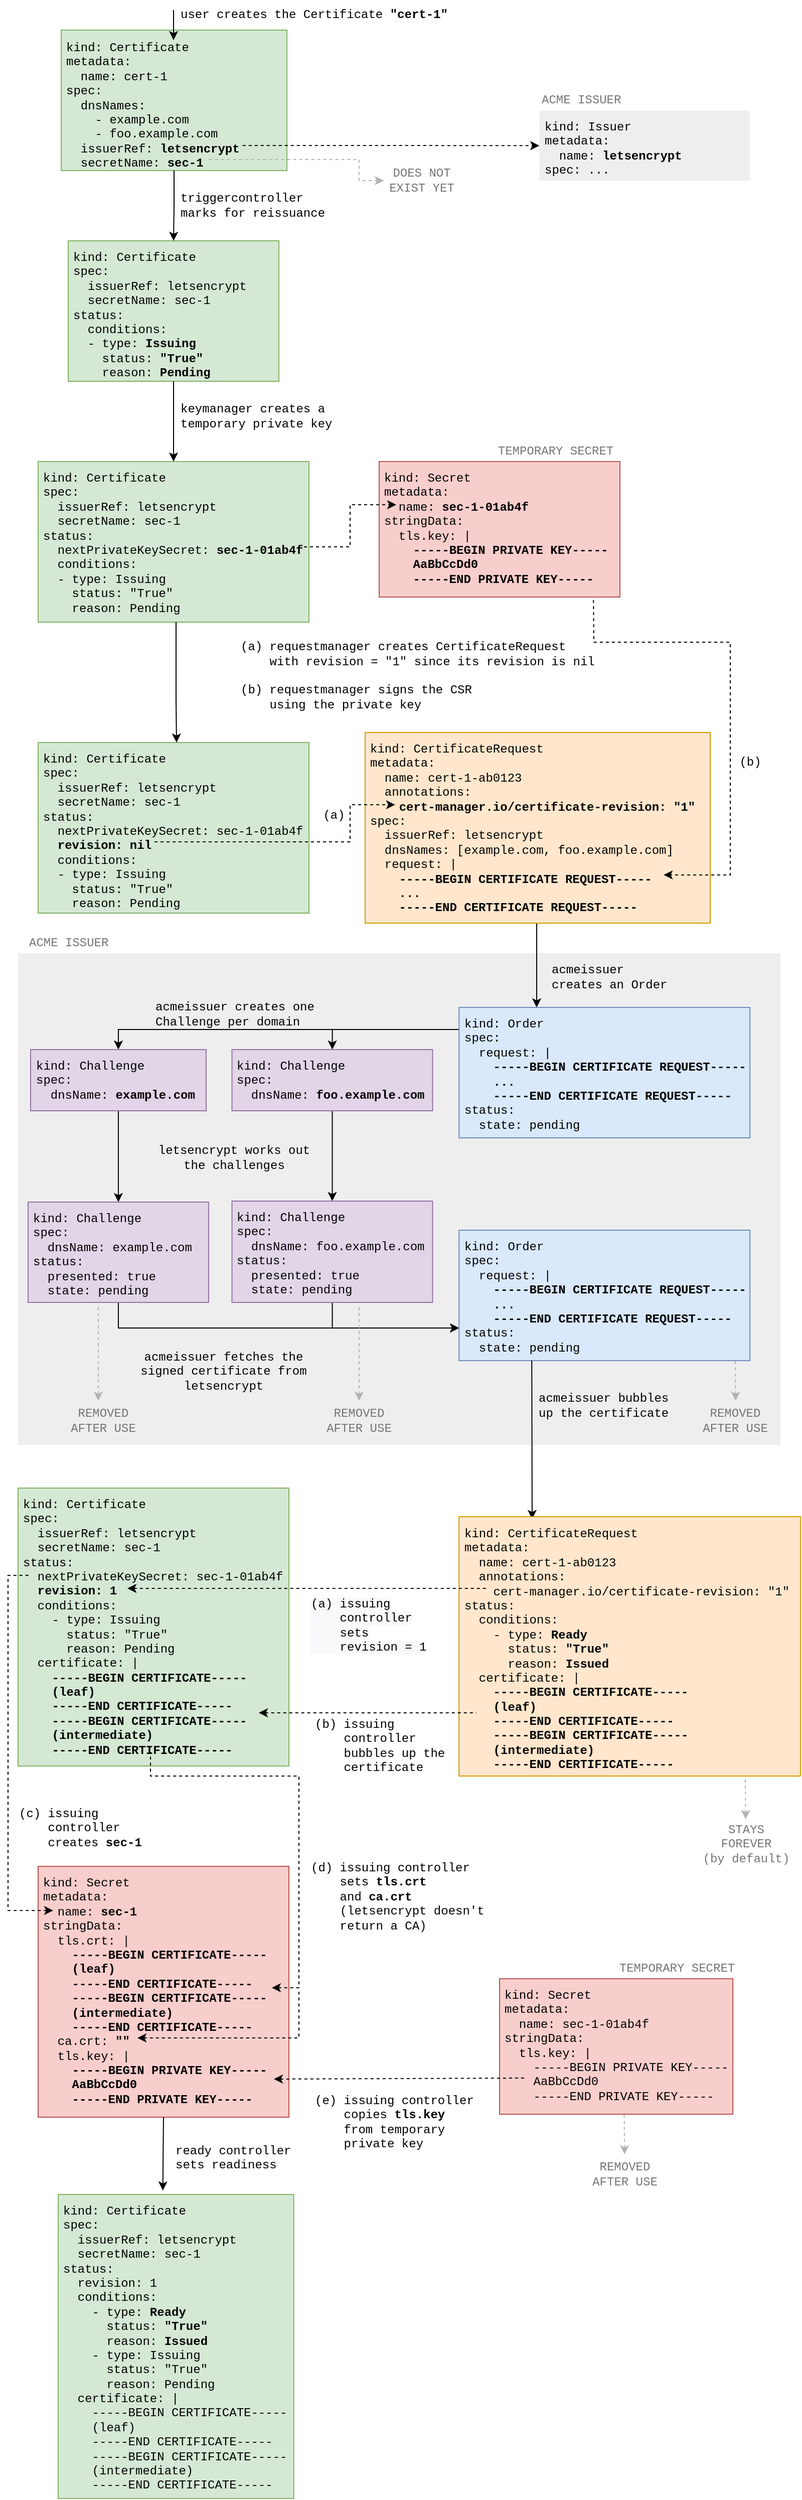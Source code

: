 <mxfile version="14.7.1" type="google"><diagram id="AW3OrBCQwjyOdo3bwChp" name="Page-1"><mxGraphModel dx="2943" dy="3203" grid="1" gridSize="10" guides="1" tooltips="1" connect="1" arrows="1" fold="1" page="1" pageScale="1" pageWidth="827" pageHeight="1169" math="0" shadow="0"><root><mxCell id="0"/><mxCell id="1" parent="0"/><mxCell id="MYaeiiRs0e1uR92Mewc--26" value="" style="rounded=0;whiteSpace=wrap;html=1;align=center;fontFamily=Courier New;strokeColor=none;fillColor=#EEEEEE;" vertex="1" parent="1"><mxGeometry x="30" y="950" width="760" height="490" as="geometry"/></mxCell><mxCell id="TSZrMiCZuQzLwb3cwMG9-14" style="edgeStyle=orthogonalEdgeStyle;rounded=0;orthogonalLoop=1;jettySize=auto;html=1;fontFamily=Courier New;endArrow=classic;endFill=1;" parent="1" source="ZZ92xPVQZ7XZ2kMUYkGM-23" target="TSZrMiCZuQzLwb3cwMG9-12" edge="1"><mxGeometry relative="1" as="geometry"><mxPoint x="562" y="1060" as="targetPoint"/><Array as="points"><mxPoint x="547" y="968"/><mxPoint x="547" y="968"/></Array></mxGeometry></mxCell><mxCell id="ZZ92xPVQZ7XZ2kMUYkGM-23" value="kind: CertificateRequest&lt;br&gt;metadata:&lt;br&gt;&amp;nbsp; name:&amp;nbsp;cert-1-ab0123&lt;br&gt;&amp;nbsp; annotations:&lt;br&gt;&amp;nbsp; &amp;nbsp; &lt;b&gt;cert-manager.io/certificate-revision:&amp;nbsp;&quot;1&quot;&lt;/b&gt;&lt;br&gt;spec:&lt;br&gt;&amp;nbsp; issuerRef: letsencrypt&lt;br&gt;&amp;nbsp; dnsNames:&amp;nbsp;[example.com, foo.example.com]&lt;br&gt;&amp;nbsp; request: |&lt;br&gt;&lt;b&gt;&amp;nbsp; &amp;nbsp;&amp;nbsp;&lt;span&gt;-----BEGIN CERTIFICATE REQUEST-----&lt;br&gt;&amp;nbsp; &amp;nbsp; ...&lt;br&gt;&lt;/span&gt;&lt;/b&gt;&lt;div&gt;&lt;b&gt;&amp;nbsp; &amp;nbsp; -----END CERTIFICATE REQUEST-----&lt;/b&gt;&lt;/div&gt;&lt;div&gt;&lt;br&gt;&lt;/div&gt;" style="text;html=1;strokeColor=#d79b00;fillColor=#ffe6cc;align=left;verticalAlign=top;whiteSpace=wrap;rounded=0;fontFamily=Courier New;spacingTop=0;spacingBottom=0;spacing=5;" parent="1" vertex="1"><mxGeometry x="376" y="730" width="344" height="190" as="geometry"/></mxCell><mxCell id="SW6BRf9NdE8UDbDrH991-26" value="kind: Issuer&lt;br&gt;metadata:&lt;br&gt;&amp;nbsp; name: &lt;b&gt;letsencrypt&lt;/b&gt;&lt;br&gt;spec: ..." style="text;html=1;align=left;verticalAlign=top;whiteSpace=wrap;rounded=0;fontFamily=Courier New;spacing=5;fillColor=#EEEEEE;" parent="1" vertex="1"><mxGeometry x="549.63" y="110.33" width="210" height="69.67" as="geometry"/></mxCell><mxCell id="SW6BRf9NdE8UDbDrH991-5" value="user creates the Certificate &lt;b&gt;&quot;cert-1&quot;&lt;/b&gt;" style="text;html=1;strokeColor=none;fillColor=none;align=left;verticalAlign=middle;whiteSpace=wrap;rounded=0;fontFamily=Courier New;" parent="1" vertex="1"><mxGeometry x="190" width="290" height="30" as="geometry"/></mxCell><mxCell id="SW6BRf9NdE8UDbDrH991-7" value="triggercontroller marks for reissuance" style="text;html=1;strokeColor=none;fillColor=none;align=left;verticalAlign=middle;whiteSpace=wrap;rounded=0;fontFamily=Courier New;" parent="1" vertex="1"><mxGeometry x="190" y="190" width="150" height="30" as="geometry"/></mxCell><mxCell id="SW6BRf9NdE8UDbDrH991-16" value="" style="group;fontFamily=Courier New;" parent="1" vertex="1" connectable="0"><mxGeometry x="73" y="30" width="225" height="140" as="geometry"/></mxCell><mxCell id="SW6BRf9NdE8UDbDrH991-1" value="" style="rounded=0;whiteSpace=wrap;html=1;fillColor=#d5e8d4;strokeColor=#82b366;fontFamily=Courier New;" parent="SW6BRf9NdE8UDbDrH991-16" vertex="1"><mxGeometry width="225" height="140" as="geometry"/></mxCell><mxCell id="SW6BRf9NdE8UDbDrH991-2" value="kind: Certificate&lt;br&gt;metadata:&lt;br&gt;&amp;nbsp; name: cert-1&lt;br&gt;spec:&lt;br&gt;&amp;nbsp; dnsNames:&lt;br&gt;&amp;nbsp; &amp;nbsp; - example.com&lt;br&gt;&amp;nbsp; &amp;nbsp; - foo.example.com&lt;br&gt;&amp;nbsp; issuerRef: &lt;b&gt;letsencrypt&lt;/b&gt;&lt;br&gt;&amp;nbsp; secretName: &lt;b&gt;sec-1&lt;/b&gt;" style="text;html=1;strokeColor=none;fillColor=none;align=left;verticalAlign=top;whiteSpace=wrap;rounded=0;fontFamily=Courier New;spacing=5;" parent="SW6BRf9NdE8UDbDrH991-16" vertex="1"><mxGeometry y="0.66" width="225" height="139.34" as="geometry"/></mxCell><mxCell id="SW6BRf9NdE8UDbDrH991-17" value="" style="group;fontFamily=Courier New;" parent="1" vertex="1" connectable="0"><mxGeometry x="80" y="240" width="210" height="140" as="geometry"/></mxCell><mxCell id="SW6BRf9NdE8UDbDrH991-8" value="" style="rounded=0;whiteSpace=wrap;html=1;fillColor=#d5e8d4;strokeColor=#82b366;fontFamily=Courier New;" parent="SW6BRf9NdE8UDbDrH991-17" vertex="1"><mxGeometry width="210" height="140" as="geometry"/></mxCell><mxCell id="SW6BRf9NdE8UDbDrH991-9" value="kind: Certificate&lt;br&gt;spec:&lt;br&gt;&amp;nbsp; issuerRef: letsencrypt&lt;br&gt;&amp;nbsp; secretName: sec-1&lt;br&gt;status:&lt;br&gt;&amp;nbsp; conditions:&lt;br&gt;&amp;nbsp; - type: &lt;b&gt;Issuing&lt;/b&gt;&lt;br&gt;&amp;nbsp; &amp;nbsp; status: &lt;b&gt;&quot;True&quot;&lt;/b&gt;&lt;br&gt;&amp;nbsp; &amp;nbsp; reason: &lt;b&gt;Pending&lt;/b&gt;" style="text;html=1;strokeColor=none;fillColor=none;align=left;verticalAlign=top;whiteSpace=wrap;rounded=0;fontFamily=Courier New;spacingTop=0;spacingBottom=0;spacing=5;" parent="SW6BRf9NdE8UDbDrH991-17" vertex="1"><mxGeometry width="210.0" height="140" as="geometry"/></mxCell><mxCell id="SW6BRf9NdE8UDbDrH991-18" style="edgeStyle=orthogonalEdgeStyle;rounded=0;orthogonalLoop=1;jettySize=auto;html=1;exitX=0.5;exitY=1;exitDx=0;exitDy=0;entryX=0.5;entryY=0;entryDx=0;entryDy=0;fontFamily=Courier New;endArrow=classic;endFill=1;" parent="1" source="SW6BRf9NdE8UDbDrH991-2" target="SW6BRf9NdE8UDbDrH991-9" edge="1"><mxGeometry relative="1" as="geometry"/></mxCell><mxCell id="SW6BRf9NdE8UDbDrH991-19" style="edgeStyle=orthogonalEdgeStyle;rounded=0;orthogonalLoop=1;jettySize=auto;html=1;exitX=0.5;exitY=1;exitDx=0;exitDy=0;fontFamily=Courier New;endArrow=classic;endFill=1;" parent="1" edge="1"><mxGeometry relative="1" as="geometry"><mxPoint x="185" y="10" as="sourcePoint"/><mxPoint x="185" y="40" as="targetPoint"/></mxGeometry></mxCell><mxCell id="ZZ92xPVQZ7XZ2kMUYkGM-2" value="" style="endArrow=classic;html=1;fontFamily=Courier New;exitX=0.804;exitY=0.835;exitDx=0;exitDy=0;exitPerimeter=0;dashed=1;edgeStyle=elbowEdgeStyle;rounded=0;entryX=0;entryY=0.5;entryDx=0;entryDy=0;" parent="1" edge="1" target="SW6BRf9NdE8UDbDrH991-26"><mxGeometry width="50" height="50" relative="1" as="geometry"><mxPoint x="253.9" y="145.009" as="sourcePoint"/><mxPoint x="540" y="145" as="targetPoint"/></mxGeometry></mxCell><mxCell id="ZZ92xPVQZ7XZ2kMUYkGM-5" value="" style="group;fontFamily=Courier New;" parent="1" vertex="1" connectable="0"><mxGeometry x="50" y="460" width="270" height="160" as="geometry"/></mxCell><mxCell id="ZZ92xPVQZ7XZ2kMUYkGM-6" value="" style="rounded=0;whiteSpace=wrap;html=1;fillColor=#d5e8d4;strokeColor=#82b366;fontFamily=Courier New;" parent="ZZ92xPVQZ7XZ2kMUYkGM-5" vertex="1"><mxGeometry width="270" height="160" as="geometry"/></mxCell><mxCell id="ZZ92xPVQZ7XZ2kMUYkGM-7" value="kind: Certificate&lt;br&gt;spec:&lt;br&gt;&amp;nbsp; issuerRef: letsencrypt&lt;br&gt;&amp;nbsp; secretName: sec-1&lt;br&gt;status:&lt;br&gt;&amp;nbsp; nextPrivateKeySecret: &lt;b&gt;sec-1-01ab4f&lt;/b&gt;&lt;br&gt;&amp;nbsp; conditions:&lt;br&gt;&amp;nbsp; - type: Issuing&lt;br&gt;&amp;nbsp; &amp;nbsp; status: &quot;True&quot;&lt;br&gt;&amp;nbsp; &amp;nbsp; reason: Pending" style="text;html=1;strokeColor=none;fillColor=none;align=left;verticalAlign=top;whiteSpace=wrap;rounded=0;fontFamily=Courier New;spacingTop=0;spacingBottom=0;spacing=5;" parent="ZZ92xPVQZ7XZ2kMUYkGM-5" vertex="1"><mxGeometry width="270.0" height="160" as="geometry"/></mxCell><mxCell id="ZZ92xPVQZ7XZ2kMUYkGM-8" style="edgeStyle=elbowEdgeStyle;rounded=0;orthogonalLoop=1;jettySize=auto;html=1;exitX=0.5;exitY=1;exitDx=0;exitDy=0;entryX=0.5;entryY=0;entryDx=0;entryDy=0;fontFamily=Courier New;endArrow=classic;endFill=1;elbow=vertical;" parent="1" source="SW6BRf9NdE8UDbDrH991-9" target="ZZ92xPVQZ7XZ2kMUYkGM-7" edge="1"><mxGeometry relative="1" as="geometry"><Array as="points"><mxPoint x="260" y="440"/></Array></mxGeometry></mxCell><mxCell id="ZZ92xPVQZ7XZ2kMUYkGM-9" value="keymanager creates a temporary private key" style="text;html=1;strokeColor=none;fillColor=none;align=left;verticalAlign=middle;whiteSpace=wrap;rounded=0;fontFamily=Courier New;" parent="1" vertex="1"><mxGeometry x="190" y="400" width="170" height="30" as="geometry"/></mxCell><mxCell id="ZZ92xPVQZ7XZ2kMUYkGM-14" value="" style="group;fontFamily=Courier New;" parent="1" vertex="1" connectable="0"><mxGeometry x="390" y="460" width="240" height="135" as="geometry"/></mxCell><mxCell id="ZZ92xPVQZ7XZ2kMUYkGM-13" value="" style="group;fillColor=#f8cecc;strokeColor=#b85450;container=0;fontFamily=Courier New;" parent="ZZ92xPVQZ7XZ2kMUYkGM-14" vertex="1" connectable="0"><mxGeometry width="240" height="135.0" as="geometry"/></mxCell><mxCell id="ZZ92xPVQZ7XZ2kMUYkGM-12" value="kind: Secret&lt;br&gt;metadata:&lt;br&gt;&amp;nbsp; name:&amp;nbsp;&lt;b&gt;sec-1-01ab4f&lt;/b&gt;&lt;br&gt;stringData:&lt;br&gt;&amp;nbsp; tls.key: |&lt;br&gt;&amp;nbsp; &lt;b&gt;&amp;nbsp;&amp;nbsp;&lt;span&gt;-----BEGIN PRIVATE KEY-----&lt;br&gt;&amp;nbsp; &amp;nbsp; AaBbCcDd0&lt;br&gt;&lt;/span&gt;&lt;/b&gt;&lt;div&gt;&lt;b&gt;&amp;nbsp; &amp;nbsp; -----END PRIVATE KEY-----&lt;/b&gt;&lt;/div&gt;&lt;div&gt;&lt;br&gt;&lt;/div&gt;" style="text;html=1;strokeColor=none;fillColor=none;align=left;verticalAlign=top;whiteSpace=wrap;rounded=0;fontFamily=Courier New;spacingTop=0;spacingBottom=0;spacing=5;" parent="ZZ92xPVQZ7XZ2kMUYkGM-14" vertex="1"><mxGeometry width="240" height="135.0" as="geometry"/></mxCell><mxCell id="ZZ92xPVQZ7XZ2kMUYkGM-15" value="" style="endArrow=classic;html=1;fontFamily=Courier New;dashed=1;edgeStyle=elbowEdgeStyle;rounded=0;" parent="1" edge="1"><mxGeometry width="50" height="50" relative="1" as="geometry"><mxPoint x="315" y="545" as="sourcePoint"/><mxPoint x="407" y="503" as="targetPoint"/></mxGeometry></mxCell><mxCell id="ZZ92xPVQZ7XZ2kMUYkGM-19" value="kind: Certificate&lt;br&gt;spec:&lt;br&gt;&amp;nbsp; issuerRef: letsencrypt&lt;br&gt;&amp;nbsp; secretName: sec-1&lt;br&gt;status:&lt;br&gt;&amp;nbsp; nextPrivateKeySecret: sec-1-01ab4f&lt;br&gt;&amp;nbsp; &lt;b&gt;revision: nil&lt;/b&gt;&lt;br&gt;&amp;nbsp; conditions:&lt;br&gt;&amp;nbsp; - type: Issuing&lt;br&gt;&amp;nbsp; &amp;nbsp; status: &quot;True&quot;&lt;br&gt;&amp;nbsp; &amp;nbsp; reason: Pending" style="text;html=1;strokeColor=#82b366;fillColor=#d5e8d4;align=left;verticalAlign=top;whiteSpace=wrap;rounded=0;fontFamily=Courier New;spacingTop=0;spacingBottom=0;spacing=5;" parent="1" vertex="1"><mxGeometry x="50" y="740" width="270.0" height="170" as="geometry"/></mxCell><mxCell id="ZZ92xPVQZ7XZ2kMUYkGM-20" value="" style="endArrow=classic;html=1;fontFamily=Courier New;dashed=1;edgeStyle=elbowEdgeStyle;exitX=0.426;exitY=0.588;exitDx=0;exitDy=0;exitPerimeter=0;rounded=0;entryX=0.084;entryY=0.384;entryDx=0;entryDy=0;entryPerimeter=0;" parent="1" edge="1"><mxGeometry x="51" y="739" width="50" height="50" as="geometry"><mxPoint x="166.02" y="838.96" as="sourcePoint"/><mxPoint x="405.896" y="801.96" as="targetPoint"/><Array as="points"><mxPoint x="361" y="834"/></Array></mxGeometry></mxCell><mxCell id="ZZ92xPVQZ7XZ2kMUYkGM-24" style="edgeStyle=elbowEdgeStyle;rounded=0;orthogonalLoop=1;jettySize=auto;html=1;exitX=0.5;exitY=1;exitDx=0;exitDy=0;fontFamily=Courier New;endArrow=classic;endFill=1;elbow=vertical;" parent="1" edge="1"><mxGeometry relative="1" as="geometry"><mxPoint x="187.5" y="620" as="sourcePoint"/><mxPoint x="188" y="740" as="targetPoint"/><Array as="points"><mxPoint x="262.5" y="698"/></Array></mxGeometry></mxCell><mxCell id="ZZ92xPVQZ7XZ2kMUYkGM-25" value="&lt;span style=&quot;text-align: right;&quot;&gt;(a) requestmanager&amp;nbsp;&lt;/span&gt;creates CertificateRequest&lt;br&gt;&amp;nbsp; &amp;nbsp; with revision = &quot;1&quot; since its revision is nil" style="text;html=1;strokeColor=none;fillColor=none;align=left;verticalAlign=middle;whiteSpace=wrap;rounded=0;fontFamily=Courier New;" parent="1" vertex="1"><mxGeometry x="250" y="628" width="380" height="48" as="geometry"/></mxCell><mxCell id="ZZ92xPVQZ7XZ2kMUYkGM-28" value="(b) requestmanager signs the CSR&amp;nbsp; &amp;nbsp; &amp;nbsp; using the private key" style="text;html=1;strokeColor=none;fillColor=none;align=left;verticalAlign=middle;whiteSpace=wrap;rounded=0;fontFamily=Courier New;" parent="1" vertex="1"><mxGeometry x="250" y="670" width="250" height="50" as="geometry"/></mxCell><mxCell id="TSZrMiCZuQzLwb3cwMG9-2" value="(a)" style="text;html=1;strokeColor=none;fillColor=none;align=center;verticalAlign=middle;whiteSpace=wrap;rounded=0;fontFamily=Courier New;labelBorderColor=none;labelBackgroundColor=none;" parent="1" vertex="1"><mxGeometry x="325.13" y="803" width="40" height="20" as="geometry"/></mxCell><mxCell id="TSZrMiCZuQzLwb3cwMG9-6" value="" style="endArrow=classic;html=1;fontFamily=Courier New;exitX=0.89;exitY=1.022;exitDx=0;exitDy=0;exitPerimeter=0;entryX=0.865;entryY=0.747;entryDx=0;entryDy=0;entryPerimeter=0;dashed=1;endFill=1;rounded=0;" parent="1" source="ZZ92xPVQZ7XZ2kMUYkGM-12" target="ZZ92xPVQZ7XZ2kMUYkGM-23" edge="1"><mxGeometry width="50" height="50" relative="1" as="geometry"><mxPoint x="360" y="590" as="sourcePoint"/><mxPoint x="410" y="540" as="targetPoint"/><Array as="points"><mxPoint x="604" y="640"/><mxPoint x="740" y="640"/><mxPoint x="740" y="872"/></Array></mxGeometry></mxCell><mxCell id="TSZrMiCZuQzLwb3cwMG9-7" value="(b)" style="text;html=1;strokeColor=none;fillColor=none;align=center;verticalAlign=middle;whiteSpace=wrap;rounded=0;fontFamily=Courier New;labelBorderColor=none;labelBackgroundColor=none;" parent="1" vertex="1"><mxGeometry x="740" y="750" width="40" height="20" as="geometry"/></mxCell><mxCell id="MYaeiiRs0e1uR92Mewc--8" style="edgeStyle=orthogonalEdgeStyle;rounded=0;orthogonalLoop=1;jettySize=auto;html=1;exitX=0;exitY=0.5;exitDx=0;exitDy=0;entryX=0.5;entryY=0;entryDx=0;entryDy=0;fontFamily=Courier New;" edge="1" parent="1" source="TSZrMiCZuQzLwb3cwMG9-12" target="TSZrMiCZuQzLwb3cwMG9-18"><mxGeometry relative="1" as="geometry"><Array as="points"><mxPoint x="536.63" y="1026"/><mxPoint x="343.63" y="1026"/></Array></mxGeometry></mxCell><mxCell id="MYaeiiRs0e1uR92Mewc--9" style="edgeStyle=orthogonalEdgeStyle;rounded=0;orthogonalLoop=1;jettySize=auto;html=1;exitX=0;exitY=0.5;exitDx=0;exitDy=0;entryX=0.5;entryY=0;entryDx=0;entryDy=0;fontFamily=Courier New;" edge="1" parent="1" source="TSZrMiCZuQzLwb3cwMG9-12" target="TSZrMiCZuQzLwb3cwMG9-15"><mxGeometry relative="1" as="geometry"><Array as="points"><mxPoint x="536.63" y="1026"/><mxPoint x="129.63" y="1026"/></Array></mxGeometry></mxCell><mxCell id="TSZrMiCZuQzLwb3cwMG9-12" value="kind: Order&lt;br&gt;&lt;div&gt;&lt;span&gt;spec:&amp;nbsp;&lt;/span&gt;&lt;/div&gt;&lt;div&gt;&lt;span&gt;&amp;nbsp; request: |&lt;/span&gt;&lt;/div&gt;&lt;b&gt;&amp;nbsp; &amp;nbsp; -----BEGIN CERTIFICATE REQUEST-----&lt;br&gt;&amp;nbsp; &amp;nbsp; ...&lt;br&gt;&lt;/b&gt;&lt;div&gt;&lt;b&gt;&amp;nbsp; &amp;nbsp; -----END CERTIFICATE REQUEST-----&lt;/b&gt;&lt;/div&gt;&lt;div&gt;status:&lt;/div&gt;&lt;div&gt;&amp;nbsp; state: pending&lt;/div&gt;" style="text;html=1;strokeColor=#6c8ebf;fillColor=#dae8fc;align=left;verticalAlign=top;whiteSpace=wrap;rounded=0;fontFamily=Courier New;spacingTop=0;spacingBottom=0;spacing=5;" parent="1" vertex="1"><mxGeometry x="469.63" y="1004" width="290" height="130" as="geometry"/></mxCell><mxCell id="TSZrMiCZuQzLwb3cwMG9-13" value="&lt;span style=&quot;text-align: right;&quot;&gt;acmeissuer &lt;/span&gt;creates an Order" style="text;html=1;strokeColor=none;fillColor=none;align=left;verticalAlign=middle;whiteSpace=wrap;rounded=0;fontFamily=Courier New;" parent="1" vertex="1"><mxGeometry x="559.63" y="959" width="128.5" height="30" as="geometry"/></mxCell><mxCell id="TSZrMiCZuQzLwb3cwMG9-24" style="edgeStyle=orthogonalEdgeStyle;rounded=0;orthogonalLoop=1;jettySize=auto;html=1;exitX=0.5;exitY=1;exitDx=0;exitDy=0;entryX=0.5;entryY=0;entryDx=0;entryDy=0;fontFamily=Courier New;endArrow=classic;endFill=1;" parent="1" source="TSZrMiCZuQzLwb3cwMG9-15" target="TSZrMiCZuQzLwb3cwMG9-22" edge="1"><mxGeometry relative="1" as="geometry"/></mxCell><mxCell id="TSZrMiCZuQzLwb3cwMG9-15" value="kind: Challenge&lt;br&gt;spec:&lt;br&gt;&amp;nbsp;&amp;nbsp;dnsName: &lt;b&gt;example.com&lt;br&gt;&lt;/b&gt;" style="text;html=1;strokeColor=#9673a6;fillColor=#e1d5e7;align=left;verticalAlign=top;whiteSpace=wrap;rounded=0;fontFamily=Courier New;spacingTop=0;spacingBottom=0;spacing=5;" parent="1" vertex="1"><mxGeometry x="42.5" y="1046" width="175" height="61" as="geometry"/></mxCell><mxCell id="TSZrMiCZuQzLwb3cwMG9-16" value="&lt;span style=&quot;text-align: right;&quot;&gt;acmeissuer &lt;/span&gt;creates one Challenge per domain" style="text;html=1;strokeColor=none;fillColor=none;align=left;verticalAlign=middle;whiteSpace=wrap;rounded=0;fontFamily=Courier New;" parent="1" vertex="1"><mxGeometry x="164.63" y="985" width="170" height="51" as="geometry"/></mxCell><mxCell id="TSZrMiCZuQzLwb3cwMG9-25" style="edgeStyle=orthogonalEdgeStyle;rounded=0;orthogonalLoop=1;jettySize=auto;html=1;exitX=0.5;exitY=1;exitDx=0;exitDy=0;entryX=0.5;entryY=0;entryDx=0;entryDy=0;fontFamily=Courier New;endArrow=classic;endFill=1;" parent="1" source="TSZrMiCZuQzLwb3cwMG9-18" target="TSZrMiCZuQzLwb3cwMG9-23" edge="1"><mxGeometry relative="1" as="geometry"/></mxCell><mxCell id="TSZrMiCZuQzLwb3cwMG9-18" value="kind: Challenge&lt;br&gt;spec:&lt;br&gt;&amp;nbsp;&amp;nbsp;dnsName: &lt;b&gt;foo.example.com&lt;br&gt;&lt;/b&gt;" style="text;html=1;strokeColor=#9673a6;fillColor=#e1d5e7;align=left;verticalAlign=top;whiteSpace=wrap;rounded=0;fontFamily=Courier New;spacingTop=0;spacingBottom=0;spacing=5;" parent="1" vertex="1"><mxGeometry x="243.25" y="1046" width="200" height="61" as="geometry"/></mxCell><mxCell id="MYaeiiRs0e1uR92Mewc--10" style="edgeStyle=orthogonalEdgeStyle;rounded=0;orthogonalLoop=1;jettySize=auto;html=1;exitX=0.5;exitY=1;exitDx=0;exitDy=0;entryX=0;entryY=0.75;entryDx=0;entryDy=0;fontFamily=Courier New;" edge="1" parent="1" source="TSZrMiCZuQzLwb3cwMG9-22" target="MYaeiiRs0e1uR92Mewc--2"><mxGeometry relative="1" as="geometry"/></mxCell><mxCell id="TSZrMiCZuQzLwb3cwMG9-22" value="kind: Challenge&lt;br&gt;spec:&lt;br&gt;&amp;nbsp;&amp;nbsp;dnsName: example.com&lt;br&gt;&lt;div&gt;status:&lt;/div&gt;&lt;div&gt;&amp;nbsp; presented: true&lt;/div&gt;&lt;div&gt;&amp;nbsp; state: pending&lt;/div&gt;" style="text;html=1;strokeColor=#9673a6;fillColor=#e1d5e7;align=left;verticalAlign=top;whiteSpace=wrap;rounded=0;fontFamily=Courier New;spacingTop=0;spacingBottom=0;spacing=5;" parent="1" vertex="1"><mxGeometry x="40.0" y="1198" width="180" height="100" as="geometry"/></mxCell><mxCell id="MYaeiiRs0e1uR92Mewc--11" style="edgeStyle=orthogonalEdgeStyle;rounded=0;orthogonalLoop=1;jettySize=auto;html=1;exitX=0.5;exitY=1;exitDx=0;exitDy=0;entryX=0;entryY=0.75;entryDx=0;entryDy=0;fontFamily=Courier New;" edge="1" parent="1" source="TSZrMiCZuQzLwb3cwMG9-23" target="MYaeiiRs0e1uR92Mewc--2"><mxGeometry relative="1" as="geometry"/></mxCell><mxCell id="TSZrMiCZuQzLwb3cwMG9-23" value="kind: Challenge&lt;br&gt;spec:&lt;br&gt;&amp;nbsp;&amp;nbsp;dnsName: foo.example.com&lt;br&gt;&lt;div&gt;status:&lt;/div&gt;&lt;div&gt;&amp;nbsp; presented: true&lt;/div&gt;&lt;div&gt;&amp;nbsp; state: pending&lt;/div&gt;" style="text;html=1;strokeColor=#9673a6;fillColor=#e1d5e7;align=left;verticalAlign=top;whiteSpace=wrap;rounded=0;fontFamily=Courier New;spacingTop=0;spacingBottom=0;spacing=5;" parent="1" vertex="1"><mxGeometry x="243.25" y="1197" width="200" height="101" as="geometry"/></mxCell><mxCell id="TSZrMiCZuQzLwb3cwMG9-26" value="&lt;span style=&quot;&quot;&gt;letsencrypt works out the challenges&lt;/span&gt;" style="text;html=1;strokeColor=none;fillColor=none;align=center;verticalAlign=middle;whiteSpace=wrap;rounded=0;fontFamily=Courier New;" parent="1" vertex="1"><mxGeometry x="164.63" y="1134" width="160.5" height="40" as="geometry"/></mxCell><mxCell id="MYaeiiRs0e1uR92Mewc--2" value="kind: Order&lt;br&gt;&lt;div&gt;&lt;span&gt;spec:&amp;nbsp;&lt;/span&gt;&lt;/div&gt;&lt;div&gt;&lt;span&gt;&amp;nbsp; request: |&lt;/span&gt;&lt;/div&gt;&lt;b&gt;&amp;nbsp; &amp;nbsp; -----BEGIN CERTIFICATE REQUEST-----&lt;br&gt;&amp;nbsp; &amp;nbsp; ...&lt;br&gt;&lt;/b&gt;&lt;div&gt;&lt;b&gt;&amp;nbsp; &amp;nbsp; -----END CERTIFICATE REQUEST-----&lt;/b&gt;&lt;/div&gt;&lt;div&gt;status:&lt;/div&gt;&lt;div&gt;&amp;nbsp; state: pending&lt;/div&gt;" style="text;html=1;strokeColor=#6c8ebf;fillColor=#dae8fc;align=left;verticalAlign=top;whiteSpace=wrap;rounded=0;fontFamily=Courier New;spacingTop=0;spacingBottom=0;spacing=5;" vertex="1" parent="1"><mxGeometry x="469.63" y="1226" width="290" height="130" as="geometry"/></mxCell><mxCell id="MYaeiiRs0e1uR92Mewc--3" value="&lt;span style=&quot;&quot;&gt;acmeissuer &lt;/span&gt;fetches the signed certificate from letsencrypt" style="text;html=1;strokeColor=none;fillColor=none;align=center;verticalAlign=middle;whiteSpace=wrap;rounded=0;fontFamily=Courier New;" vertex="1" parent="1"><mxGeometry x="149.63" y="1350" width="170.37" height="34" as="geometry"/></mxCell><mxCell id="MYaeiiRs0e1uR92Mewc--13" value="&lt;span style=&quot;text-align: right;&quot;&gt;acmeissuer &lt;/span&gt;bubbles up the certificate" style="text;html=1;strokeColor=none;fillColor=none;align=left;verticalAlign=middle;whiteSpace=wrap;rounded=0;fontFamily=Courier New;" vertex="1" parent="1"><mxGeometry x="547.38" y="1386" width="153" height="30" as="geometry"/></mxCell><mxCell id="MYaeiiRs0e1uR92Mewc--20" value="&lt;div&gt;&lt;font&gt;REMOVED AFTER USE&lt;/font&gt;&lt;/div&gt;" style="text;html=1;strokeColor=none;fillColor=none;align=center;verticalAlign=middle;whiteSpace=wrap;rounded=0;fontFamily=Courier New;fontColor=#757575;" vertex="1" parent="1"><mxGeometry x="700.38" y="1396" width="90" height="40" as="geometry"/></mxCell><mxCell id="MYaeiiRs0e1uR92Mewc--25" value="" style="endArrow=none;html=1;entryX=0.25;entryY=1;entryDx=0;entryDy=0;startArrow=classic;startFill=1;fontFamily=Courier New;exitX=0.214;exitY=0.009;exitDx=0;exitDy=0;exitPerimeter=0;" edge="1" parent="1" source="TSZrMiCZuQzLwb3cwMG9-9" target="MYaeiiRs0e1uR92Mewc--2"><mxGeometry width="50" height="50" relative="1" as="geometry"><mxPoint x="542" y="1500" as="sourcePoint"/><mxPoint x="369.63" y="1336" as="targetPoint"/></mxGeometry></mxCell><mxCell id="MYaeiiRs0e1uR92Mewc--27" value="&lt;div&gt;&lt;font&gt;REMOVED AFTER USE&lt;/font&gt;&lt;/div&gt;" style="text;html=1;strokeColor=none;fillColor=none;align=center;verticalAlign=middle;whiteSpace=wrap;rounded=0;fontFamily=Courier New;fontColor=#757575;" vertex="1" parent="1"><mxGeometry x="70" y="1396" width="90" height="40" as="geometry"/></mxCell><mxCell id="MYaeiiRs0e1uR92Mewc--28" value="&lt;div&gt;&lt;font&gt;REMOVED AFTER USE&lt;/font&gt;&lt;/div&gt;" style="text;html=1;strokeColor=none;fillColor=none;align=center;verticalAlign=middle;whiteSpace=wrap;rounded=0;fontFamily=Courier New;fontColor=#757575;" vertex="1" parent="1"><mxGeometry x="325.13" y="1396" width="90" height="40" as="geometry"/></mxCell><mxCell id="MYaeiiRs0e1uR92Mewc--30" value="" style="endArrow=none;html=1;exitX=0.5;exitY=0;exitDx=0;exitDy=0;dashed=1;startArrow=classic;startFill=1;fontColor=#757575;strokeColor=#B3B3B3;fontFamily=Courier New;" edge="1" parent="1"><mxGeometry width="50" height="50" relative="1" as="geometry"><mxPoint x="110" y="1396" as="sourcePoint"/><mxPoint x="110" y="1300" as="targetPoint"/></mxGeometry></mxCell><mxCell id="MYaeiiRs0e1uR92Mewc--31" value="" style="endArrow=none;html=1;dashed=1;startArrow=classic;startFill=1;fontColor=#757575;strokeColor=#B3B3B3;fontFamily=Courier New;" edge="1" parent="1"><mxGeometry width="50" height="50" relative="1" as="geometry"><mxPoint x="370" y="1396" as="sourcePoint"/><mxPoint x="370" y="1300" as="targetPoint"/></mxGeometry></mxCell><mxCell id="MYaeiiRs0e1uR92Mewc--32" value="" style="endArrow=none;html=1;dashed=1;startArrow=classic;startFill=1;fontColor=#757575;strokeColor=#B3B3B3;exitX=0.5;exitY=0;exitDx=0;exitDy=0;fontFamily=Courier New;" edge="1" parent="1" source="MYaeiiRs0e1uR92Mewc--20"><mxGeometry width="50" height="50" relative="1" as="geometry"><mxPoint x="745" y="1400" as="sourcePoint"/><mxPoint x="745" y="1356" as="targetPoint"/></mxGeometry></mxCell><mxCell id="MYaeiiRs0e1uR92Mewc--34" value="ACME ISSUER" style="text;html=1;strokeColor=none;fillColor=none;align=left;verticalAlign=middle;whiteSpace=wrap;rounded=0;dashed=1;fontColor=#757575;fontFamily=Courier New;" vertex="1" parent="1"><mxGeometry x="39" y="930" width="130" height="20" as="geometry"/></mxCell><mxCell id="MYaeiiRs0e1uR92Mewc--39" value="kind: Certificate&lt;br&gt;spec:&lt;br&gt;&amp;nbsp; issuerRef: letsencrypt&lt;br&gt;&amp;nbsp; secretName: sec-1&lt;br&gt;status:&lt;br&gt;&amp;nbsp; nextPrivateKeySecret: sec-1-01ab4f&lt;br&gt;&amp;nbsp; &lt;b&gt;revision: 1&lt;/b&gt;&lt;br&gt;&amp;nbsp; conditions:&lt;br&gt;&amp;nbsp; &amp;nbsp; - type: Issuing&lt;br&gt;&amp;nbsp; &amp;nbsp; &amp;nbsp; status: &quot;True&quot;&lt;br&gt;&amp;nbsp; &amp;nbsp; &amp;nbsp; reason: Pending&lt;br&gt;&amp;nbsp; certificate: |&lt;b&gt;&lt;br&gt;&lt;/b&gt;&lt;b&gt;&amp;nbsp; &amp;nbsp; -----BEGIN CERTIFICATE-----&lt;br&gt;&amp;nbsp; &amp;nbsp; (leaf)&lt;br&gt;&amp;nbsp; &amp;nbsp; -----END CERTIFICATE-----&lt;br&gt;&lt;/b&gt;&lt;b&gt;&amp;nbsp; &amp;nbsp; -----BEGIN CERTIFICATE-----&lt;br&gt;&amp;nbsp; &amp;nbsp; (intermediate)&lt;br&gt;&amp;nbsp; &amp;nbsp; -----END CERTIFICATE-----&lt;/b&gt;&lt;b&gt;&lt;br&gt;&lt;/b&gt;" style="text;html=1;strokeColor=#82b366;fillColor=#d5e8d4;align=left;verticalAlign=top;whiteSpace=wrap;rounded=0;fontFamily=Courier New;spacingTop=0;spacingBottom=0;spacing=5;" vertex="1" parent="1"><mxGeometry x="30" y="1483" width="270" height="277" as="geometry"/></mxCell><mxCell id="MYaeiiRs0e1uR92Mewc--40" value="(b) issuing&lt;br&gt;&amp;nbsp; &amp;nbsp; controller&amp;nbsp; &amp;nbsp; &amp;nbsp; &amp;nbsp; &amp;nbsp; &amp;nbsp; &amp;nbsp; bubbles up the&amp;nbsp; &amp;nbsp; &amp;nbsp; &amp;nbsp; &amp;nbsp; certificate" style="text;html=1;strokeColor=none;fillColor=none;align=left;verticalAlign=middle;whiteSpace=wrap;rounded=0;fontFamily=Courier New;" vertex="1" parent="1"><mxGeometry x="324" y="1710" width="180" height="60" as="geometry"/></mxCell><mxCell id="MYaeiiRs0e1uR92Mewc--48" value="&lt;span style=&quot;color: rgb(0 , 0 , 0) ; font-family: &amp;#34;courier new&amp;#34; ; font-size: 12px ; font-style: normal ; font-weight: 400 ; letter-spacing: normal ; text-align: left ; text-indent: 0px ; text-transform: none ; word-spacing: 0px ; background-color: rgb(248 , 249 , 250) ; display: inline ; float: none&quot;&gt;(a) issuing&lt;br&gt;&amp;nbsp; &amp;nbsp; controller&lt;br&gt;&amp;nbsp; &amp;nbsp; sets&lt;br&gt;&amp;nbsp; &amp;nbsp; revision = 1&lt;br&gt;&lt;/span&gt;" style="text;html=1;strokeColor=none;fillColor=none;align=left;verticalAlign=middle;whiteSpace=wrap;rounded=0;fontFamily=Courier New;" vertex="1" parent="1"><mxGeometry x="320" y="1590" width="180" height="60" as="geometry"/></mxCell><mxCell id="MYaeiiRs0e1uR92Mewc--51" value="TEMPORARY SECRET" style="text;html=1;strokeColor=none;fillColor=none;align=center;verticalAlign=middle;whiteSpace=wrap;rounded=0;dashed=1;labelBackgroundColor=none;fontFamily=Courier New;fontColor=#757575;" vertex="1" parent="1"><mxGeometry x="500" y="440" width="131.87" height="20" as="geometry"/></mxCell><mxCell id="MYaeiiRs0e1uR92Mewc--62" value="kind: Secret&lt;br&gt;metadata:&lt;br&gt;&amp;nbsp; name:&amp;nbsp;sec-1-01ab4f&lt;br&gt;stringData:&lt;br&gt;&amp;nbsp; tls.key: |&lt;br&gt;&amp;nbsp; &amp;nbsp;&amp;nbsp;-----BEGIN PRIVATE KEY-----&lt;br&gt;&amp;nbsp; &amp;nbsp; AaBbCcDd0&lt;br&gt;&lt;div&gt;&amp;nbsp; &amp;nbsp; -----END PRIVATE KEY-----&lt;/div&gt;&lt;div&gt;&lt;br&gt;&lt;/div&gt;" style="text;html=1;strokeColor=#b85450;fillColor=#f8cecc;align=left;verticalAlign=top;whiteSpace=wrap;rounded=0;fontFamily=Courier New;spacingTop=0;spacingBottom=0;spacing=5;" vertex="1" parent="1"><mxGeometry x="510" y="1972" width="232.57" height="135" as="geometry"/></mxCell><mxCell id="MYaeiiRs0e1uR92Mewc--64" value="kind: Secret&lt;br&gt;metadata:&lt;br&gt;&amp;nbsp; name:&amp;nbsp;&lt;b&gt;sec-1&lt;/b&gt;&lt;br&gt;stringData:&lt;br&gt;&amp;nbsp; tls.crt: |&lt;br&gt;&lt;b&gt;&amp;nbsp; &amp;nbsp; -----BEGIN CERTIFICATE-----&lt;br&gt;&amp;nbsp; &amp;nbsp; (leaf)&lt;br&gt;&amp;nbsp; &amp;nbsp; -----END CERTIFICATE-----&lt;br&gt;&lt;/b&gt;&lt;b&gt;&amp;nbsp; &amp;nbsp; -----BEGIN CERTIFICATE-----&lt;br&gt;&amp;nbsp; &amp;nbsp; (intermediate)&lt;br&gt;&amp;nbsp; &amp;nbsp; -----END CERTIFICATE-----&lt;/b&gt;&lt;br&gt;&amp;nbsp; ca.crt:&amp;nbsp;&lt;b&gt;&quot;&quot;&lt;/b&gt;&lt;br&gt;&amp;nbsp; tls.key: |&lt;br&gt;&amp;nbsp; &lt;b&gt;&amp;nbsp;&amp;nbsp;&lt;span&gt;-----BEGIN PRIVATE KEY-----&lt;br&gt;&amp;nbsp; &amp;nbsp; AaBbCcDd0&lt;br&gt;&lt;/span&gt;&lt;/b&gt;&lt;div&gt;&lt;b&gt;&amp;nbsp; &amp;nbsp; -----END PRIVATE KEY-----&lt;/b&gt;&lt;/div&gt;" style="text;html=1;strokeColor=#b85450;fillColor=#f8cecc;align=left;verticalAlign=top;whiteSpace=wrap;rounded=0;fontFamily=Courier New;spacingTop=0;spacingBottom=0;spacing=5;" vertex="1" parent="1"><mxGeometry x="50" y="1860" width="250" height="250" as="geometry"/></mxCell><mxCell id="MYaeiiRs0e1uR92Mewc--65" value="TEMPORARY SECRET" style="text;html=1;strokeColor=none;fillColor=none;align=center;verticalAlign=middle;whiteSpace=wrap;rounded=0;dashed=1;labelBackgroundColor=none;fontFamily=Courier New;fontColor=#757575;" vertex="1" parent="1"><mxGeometry x="621.13" y="1952" width="131.87" height="20" as="geometry"/></mxCell><mxCell id="MYaeiiRs0e1uR92Mewc--67" value="" style="endArrow=none;html=1;dashed=1;fontFamily=Courier New;fontColor=#000000;strokeColor=#000000;elbow=vertical;startArrow=classic;startFill=1;endFill=0;exitX=0.932;exitY=0.484;exitDx=0;exitDy=0;exitPerimeter=0;jumpStyle=sharp;rounded=0;" edge="1" parent="1" source="MYaeiiRs0e1uR92Mewc--64"><mxGeometry width="50" height="50" relative="1" as="geometry"><mxPoint x="310" y="1980" as="sourcePoint"/><mxPoint x="162" y="1746" as="targetPoint"/><Array as="points"><mxPoint x="310" y="1981"/><mxPoint x="310" y="1770"/><mxPoint x="162" y="1770"/></Array></mxGeometry></mxCell><mxCell id="MYaeiiRs0e1uR92Mewc--68" value="" style="endArrow=none;html=1;dashed=1;fontFamily=Courier New;fontColor=#000000;strokeColor=#000000;elbow=vertical;startArrow=classic;startFill=1;endFill=0;exitX=0.956;exitY=0.851;exitDx=0;exitDy=0;exitPerimeter=0;" edge="1" parent="1"><mxGeometry width="50" height="50" relative="1" as="geometry"><mxPoint x="285.063" y="2072.002" as="sourcePoint"/><mxPoint x="534.93" y="2071" as="targetPoint"/></mxGeometry></mxCell><mxCell id="MYaeiiRs0e1uR92Mewc--69" value="" style="group" vertex="1" connectable="0" parent="1"><mxGeometry x="469.63" y="1511.5" width="340.37" height="348.5" as="geometry"/></mxCell><mxCell id="TSZrMiCZuQzLwb3cwMG9-9" value="kind: CertificateRequest&lt;br&gt;metadata:&lt;br&gt;&amp;nbsp; name:&amp;nbsp;cert-1-ab0123&lt;br&gt;&amp;nbsp; annotations:&lt;br&gt;&amp;nbsp; &amp;nbsp;&amp;nbsp;cert-manager.io/certificate-revision:&amp;nbsp;&quot;1&quot;&lt;br&gt;&lt;div&gt;status:&lt;/div&gt;&lt;div&gt;&amp;nbsp; conditions:&lt;/div&gt;&lt;div&gt;&lt;div&gt;&amp;nbsp; &amp;nbsp; - type: &lt;b&gt;Ready&lt;/b&gt;&lt;/div&gt;&lt;div&gt;&amp;nbsp; &amp;nbsp; &amp;nbsp; status: &lt;b&gt;&quot;True&quot;&lt;/b&gt;&lt;/div&gt;&lt;div&gt;&amp;nbsp; &amp;nbsp; &amp;nbsp; reason: &lt;b&gt;Issued&lt;/b&gt;&lt;/div&gt;&lt;/div&gt;&lt;div&gt;&amp;nbsp; certificate: |&lt;/div&gt;&lt;b&gt;&amp;nbsp; &amp;nbsp; -----BEGIN CERTIFICATE-----&lt;br&gt;&amp;nbsp; &amp;nbsp; (leaf)&lt;br&gt;&amp;nbsp; &amp;nbsp; -----END CERTIFICATE-----&lt;br&gt;&lt;/b&gt;&lt;b&gt;&amp;nbsp; &amp;nbsp; -----BEGIN CERTIFICATE-----&lt;br&gt;&amp;nbsp; &amp;nbsp; (intermediate)&lt;br&gt;&amp;nbsp; &amp;nbsp; -----END CERTIFICATE-----&lt;/b&gt;&lt;br&gt;&lt;div&gt;&lt;br&gt;&lt;/div&gt;" style="text;html=1;strokeColor=#d79b00;fillColor=#ffe6cc;align=left;verticalAlign=top;whiteSpace=wrap;rounded=0;fontFamily=Courier New;spacingTop=0;spacingBottom=0;spacing=5;" parent="MYaeiiRs0e1uR92Mewc--69" vertex="1"><mxGeometry width="340.37" height="258.5" as="geometry"/></mxCell><mxCell id="MYaeiiRs0e1uR92Mewc--37" value="&lt;div&gt;&lt;font&gt;STAYS FOREVER&lt;br&gt;(by default)&lt;br&gt;&lt;/font&gt;&lt;/div&gt;" style="text;html=1;strokeColor=none;fillColor=none;align=center;verticalAlign=middle;whiteSpace=wrap;rounded=0;fontFamily=Courier New;fontColor=#757575;" vertex="1" parent="MYaeiiRs0e1uR92Mewc--69"><mxGeometry x="241.37" y="306.5" width="90" height="40" as="geometry"/></mxCell><mxCell id="MYaeiiRs0e1uR92Mewc--38" value="" style="endArrow=none;html=1;dashed=1;startArrow=classic;startFill=1;fontColor=#757575;strokeColor=#B3B3B3;exitX=0.5;exitY=0;exitDx=0;exitDy=0;fontFamily=Courier New;" edge="1" parent="MYaeiiRs0e1uR92Mewc--69"><mxGeometry width="50" height="50" relative="1" as="geometry"><mxPoint x="285.75" y="301.5" as="sourcePoint"/><mxPoint x="285.37" y="261.5" as="targetPoint"/></mxGeometry></mxCell><mxCell id="MYaeiiRs0e1uR92Mewc--70" value="" style="endArrow=none;html=1;dashed=1;fontFamily=Courier New;fontColor=#757575;strokeColor=#000000;exitX=0.396;exitY=0.684;exitDx=0;exitDy=0;exitPerimeter=0;rounded=0;startArrow=classic;startFill=1;" edge="1" parent="1" source="MYaeiiRs0e1uR92Mewc--64"><mxGeometry width="50" height="50" relative="1" as="geometry"><mxPoint x="310" y="2010" as="sourcePoint"/><mxPoint x="310" y="1985" as="targetPoint"/><Array as="points"><mxPoint x="310" y="2031"/></Array></mxGeometry></mxCell><mxCell id="MYaeiiRs0e1uR92Mewc--71" value="(d) issuing controller&lt;br&gt;&amp;nbsp; &amp;nbsp; sets &lt;b&gt;tls.crt&lt;br&gt;&lt;/b&gt;&amp;nbsp; &amp;nbsp; and &lt;b&gt;ca.crt&lt;br&gt;&amp;nbsp; &amp;nbsp;&amp;nbsp;&lt;/b&gt;(letsencrypt doesn't&lt;br&gt;&amp;nbsp; &amp;nbsp; return a CA)" style="text;html=1;strokeColor=none;fillColor=none;align=left;verticalAlign=top;whiteSpace=wrap;rounded=0;fontFamily=Courier New;" vertex="1" parent="1"><mxGeometry x="320" y="1848" width="304.37" height="60" as="geometry"/></mxCell><mxCell id="MYaeiiRs0e1uR92Mewc--72" value="&lt;div&gt;&lt;font&gt;REMOVED AFTER USE&lt;/font&gt;&lt;/div&gt;" style="text;html=1;strokeColor=none;fillColor=none;align=center;verticalAlign=middle;whiteSpace=wrap;rounded=0;fontFamily=Courier New;fontColor=#757575;" vertex="1" parent="1"><mxGeometry x="589.63" y="2147" width="90" height="40" as="geometry"/></mxCell><mxCell id="MYaeiiRs0e1uR92Mewc--73" value="" style="endArrow=none;html=1;dashed=1;startArrow=classic;startFill=1;fontColor=#757575;strokeColor=#B3B3B3;exitX=0.5;exitY=0;exitDx=0;exitDy=0;fontFamily=Courier New;" edge="1" parent="1" source="MYaeiiRs0e1uR92Mewc--72"><mxGeometry width="50" height="50" relative="1" as="geometry"><mxPoint x="634.25" y="2151" as="sourcePoint"/><mxPoint x="634.25" y="2107" as="targetPoint"/></mxGeometry></mxCell><mxCell id="MYaeiiRs0e1uR92Mewc--75" value="(c) issuing&lt;br&gt;&amp;nbsp; &amp;nbsp; controller&lt;br&gt;&amp;nbsp; &amp;nbsp; creates &lt;b&gt;sec-1&lt;/b&gt;" style="text;html=1;strokeColor=none;fillColor=none;align=left;verticalAlign=top;whiteSpace=wrap;rounded=0;fontFamily=Courier New;" vertex="1" parent="1"><mxGeometry x="29.38" y="1794" width="149.24" height="50" as="geometry"/></mxCell><mxCell id="MYaeiiRs0e1uR92Mewc--76" value="" style="endArrow=none;html=1;dashed=1;fontFamily=Courier New;fontColor=#000000;strokeColor=#000000;elbow=vertical;startArrow=classic;startFill=1;endFill=0;jumpStyle=sharp;rounded=0;exitX=0.06;exitY=0.176;exitDx=0;exitDy=0;exitPerimeter=0;" edge="1" parent="1" source="MYaeiiRs0e1uR92Mewc--64"><mxGeometry width="50" height="50" relative="1" as="geometry"><mxPoint x="60" y="1900" as="sourcePoint"/><mxPoint x="41" y="1570" as="targetPoint"/><Array as="points"><mxPoint x="20" y="1904"/><mxPoint x="20" y="1840"/><mxPoint x="20" y="1570"/></Array></mxGeometry></mxCell><mxCell id="MYaeiiRs0e1uR92Mewc--77" value="" style="endArrow=none;html=1;fontFamily=Courier New;fontColor=#757575;strokeColor=#000000;entryX=0.5;entryY=1;entryDx=0;entryDy=0;endFill=0;startArrow=classic;startFill=1;exitX=0.444;exitY=-0.013;exitDx=0;exitDy=0;exitPerimeter=0;" edge="1" parent="1" source="MYaeiiRs0e1uR92Mewc--78" target="MYaeiiRs0e1uR92Mewc--64"><mxGeometry width="50" height="50" relative="1" as="geometry"><mxPoint x="175" y="2170" as="sourcePoint"/><mxPoint x="330" y="2010" as="targetPoint"/></mxGeometry></mxCell><mxCell id="MYaeiiRs0e1uR92Mewc--78" value="kind: Certificate&lt;br&gt;spec:&lt;br&gt;&amp;nbsp; issuerRef: letsencrypt&lt;br&gt;&amp;nbsp; secretName: sec-1&lt;br&gt;status:&lt;br&gt;&amp;nbsp; revision: 1&lt;br&gt;&amp;nbsp; conditions:&lt;br&gt;&amp;nbsp; &amp;nbsp; - type: &lt;b&gt;Ready&lt;/b&gt;&lt;br&gt;&amp;nbsp; &amp;nbsp; &amp;nbsp; status: &lt;b&gt;&quot;True&quot;&lt;/b&gt;&lt;br&gt;&amp;nbsp; &amp;nbsp; &amp;nbsp; reason: &lt;b&gt;Issued&lt;/b&gt;&lt;br&gt;&amp;nbsp; &amp;nbsp; - type: Issuing&lt;br&gt;&amp;nbsp; &amp;nbsp; &amp;nbsp; status: &quot;True&quot;&lt;br&gt;&amp;nbsp; &amp;nbsp; &amp;nbsp; reason: Pending&lt;br&gt;&amp;nbsp; certificate: |&lt;b&gt;&lt;br&gt;&lt;/b&gt;&amp;nbsp; &amp;nbsp; -----BEGIN CERTIFICATE-----&lt;br&gt;&amp;nbsp; &amp;nbsp; (leaf)&lt;br&gt;&amp;nbsp; &amp;nbsp; -----END CERTIFICATE-----&lt;br&gt;&amp;nbsp; &amp;nbsp; -----BEGIN CERTIFICATE-----&lt;br&gt;&amp;nbsp; &amp;nbsp; (intermediate)&lt;br&gt;&amp;nbsp; &amp;nbsp; -----END CERTIFICATE-----&lt;b&gt;&lt;br&gt;&lt;/b&gt;" style="text;html=1;strokeColor=#82b366;fillColor=#d5e8d4;align=left;verticalAlign=top;whiteSpace=wrap;rounded=0;fontFamily=Courier New;spacingTop=0;spacingBottom=0;spacing=5;" vertex="1" parent="1"><mxGeometry x="70" y="2187" width="234.87" height="303" as="geometry"/></mxCell><mxCell id="MYaeiiRs0e1uR92Mewc--46" value="" style="endArrow=none;html=1;dashed=1;fontFamily=Courier New;fontColor=#000000;strokeColor=#000000;elbow=vertical;startArrow=classic;startFill=1;endFill=0;" edge="1" parent="1"><mxGeometry width="50" height="50" relative="1" as="geometry"><mxPoint x="139" y="1583" as="sourcePoint"/><mxPoint x="498" y="1583" as="targetPoint"/></mxGeometry></mxCell><mxCell id="MYaeiiRs0e1uR92Mewc--47" value="" style="endArrow=none;html=1;dashed=1;fontFamily=Courier New;fontColor=#000000;strokeColor=#000000;elbow=vertical;startArrow=classic;startFill=1;endFill=0;" edge="1" parent="1"><mxGeometry width="50" height="50" relative="1" as="geometry"><mxPoint x="270" y="1707" as="sourcePoint"/><mxPoint x="486.75" y="1707" as="targetPoint"/></mxGeometry></mxCell><mxCell id="MYaeiiRs0e1uR92Mewc--79" value="(e) issuing controller&lt;br&gt;&amp;nbsp; &amp;nbsp; copies&amp;nbsp;&lt;b&gt;tls.key&lt;br&gt;&lt;/b&gt;&amp;nbsp; &amp;nbsp; from temporary&lt;br&gt;&amp;nbsp; &amp;nbsp; private key" style="text;html=1;strokeColor=none;fillColor=none;align=left;verticalAlign=top;whiteSpace=wrap;rounded=0;fontFamily=Courier New;" vertex="1" parent="1"><mxGeometry x="324" y="2080" width="304.37" height="60" as="geometry"/></mxCell><mxCell id="MYaeiiRs0e1uR92Mewc--80" value="ready controller&lt;br&gt;sets readiness" style="text;html=1;strokeColor=none;fillColor=none;align=left;verticalAlign=top;whiteSpace=wrap;rounded=0;fontFamily=Courier New;" vertex="1" parent="1"><mxGeometry x="184.88" y="2130" width="120" height="40" as="geometry"/></mxCell><mxCell id="MYaeiiRs0e1uR92Mewc--82" value="&lt;div&gt;&lt;font&gt;DOES NOT EXIST YET&lt;/font&gt;&lt;/div&gt;" style="text;html=1;strokeColor=none;fillColor=none;align=center;verticalAlign=middle;whiteSpace=wrap;rounded=0;fontFamily=Courier New;fontColor=#757575;" vertex="1" parent="1"><mxGeometry x="394.63" y="160" width="75" height="40" as="geometry"/></mxCell><mxCell id="MYaeiiRs0e1uR92Mewc--83" value="" style="endArrow=none;html=1;dashed=1;startArrow=classic;startFill=1;fontColor=#757575;strokeColor=#B3B3B3;fontFamily=Courier New;rounded=0;entryX=0.644;entryY=0.921;entryDx=0;entryDy=0;entryPerimeter=0;exitX=0;exitY=0.5;exitDx=0;exitDy=0;" edge="1" parent="1" source="MYaeiiRs0e1uR92Mewc--82" target="SW6BRf9NdE8UDbDrH991-2"><mxGeometry width="50" height="50" relative="1" as="geometry"><mxPoint x="390" y="200" as="sourcePoint"/><mxPoint x="390" y="209" as="targetPoint"/><Array as="points"><mxPoint x="370" y="180"/><mxPoint x="370" y="159"/></Array></mxGeometry></mxCell><mxCell id="MYaeiiRs0e1uR92Mewc--84" value="ACME ISSUER" style="text;html=1;strokeColor=none;fillColor=none;align=left;verticalAlign=middle;whiteSpace=wrap;rounded=0;dashed=1;fontColor=#757575;fontFamily=Courier New;" vertex="1" parent="1"><mxGeometry x="549.63" y="90" width="130" height="20" as="geometry"/></mxCell></root></mxGraphModel></diagram></mxfile>